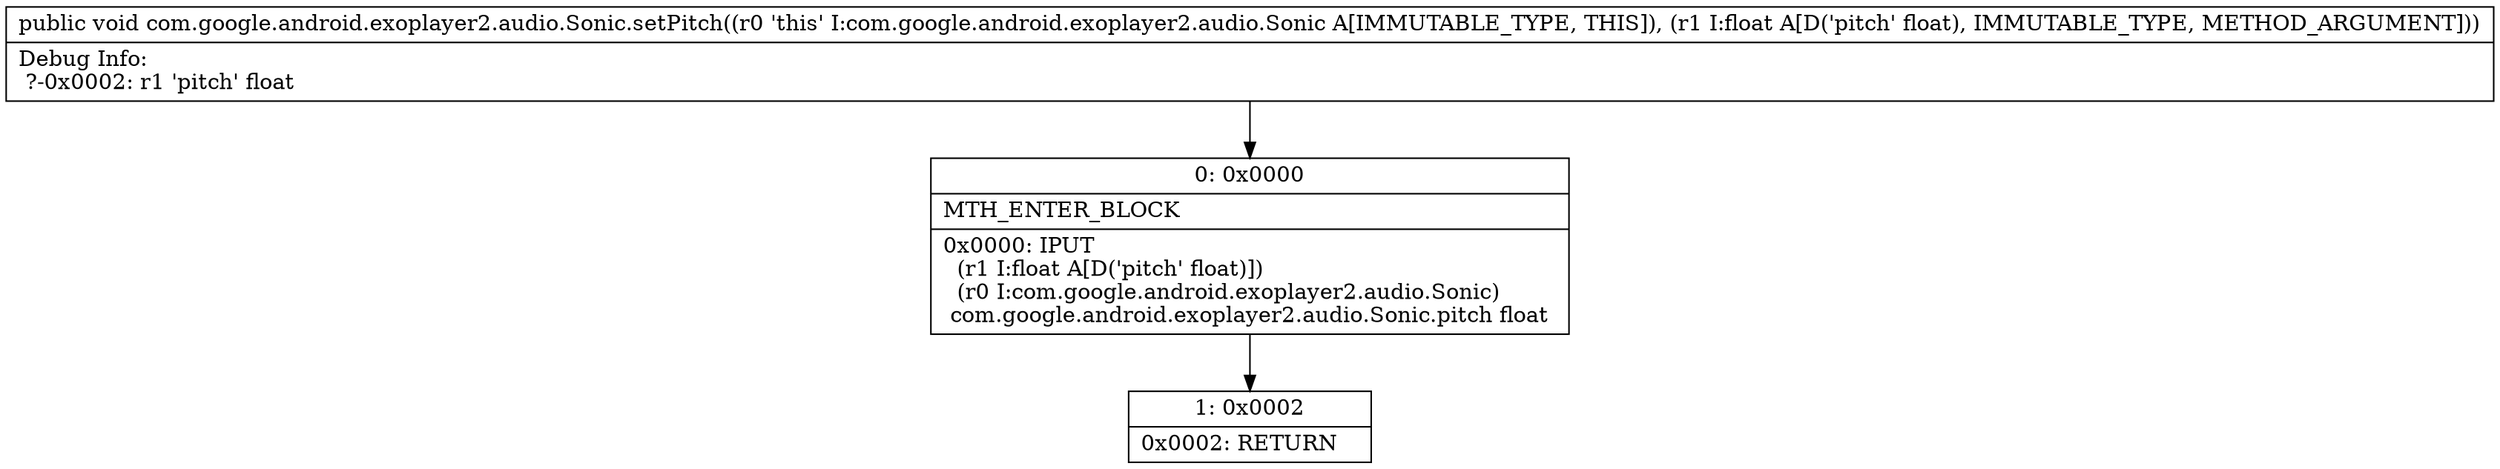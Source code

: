 digraph "CFG forcom.google.android.exoplayer2.audio.Sonic.setPitch(F)V" {
Node_0 [shape=record,label="{0\:\ 0x0000|MTH_ENTER_BLOCK\l|0x0000: IPUT  \l  (r1 I:float A[D('pitch' float)])\l  (r0 I:com.google.android.exoplayer2.audio.Sonic)\l com.google.android.exoplayer2.audio.Sonic.pitch float \l}"];
Node_1 [shape=record,label="{1\:\ 0x0002|0x0002: RETURN   \l}"];
MethodNode[shape=record,label="{public void com.google.android.exoplayer2.audio.Sonic.setPitch((r0 'this' I:com.google.android.exoplayer2.audio.Sonic A[IMMUTABLE_TYPE, THIS]), (r1 I:float A[D('pitch' float), IMMUTABLE_TYPE, METHOD_ARGUMENT]))  | Debug Info:\l  ?\-0x0002: r1 'pitch' float\l}"];
MethodNode -> Node_0;
Node_0 -> Node_1;
}

